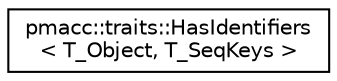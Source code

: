digraph "Graphical Class Hierarchy"
{
 // LATEX_PDF_SIZE
  edge [fontname="Helvetica",fontsize="10",labelfontname="Helvetica",labelfontsize="10"];
  node [fontname="Helvetica",fontsize="10",shape=record];
  rankdir="LR";
  Node0 [label="pmacc::traits::HasIdentifiers\l\< T_Object, T_SeqKeys \>",height=0.2,width=0.4,color="black", fillcolor="white", style="filled",URL="$structpmacc_1_1traits_1_1_has_identifiers.html",tooltip="Checks if an object has all specified identifiers."];
}
